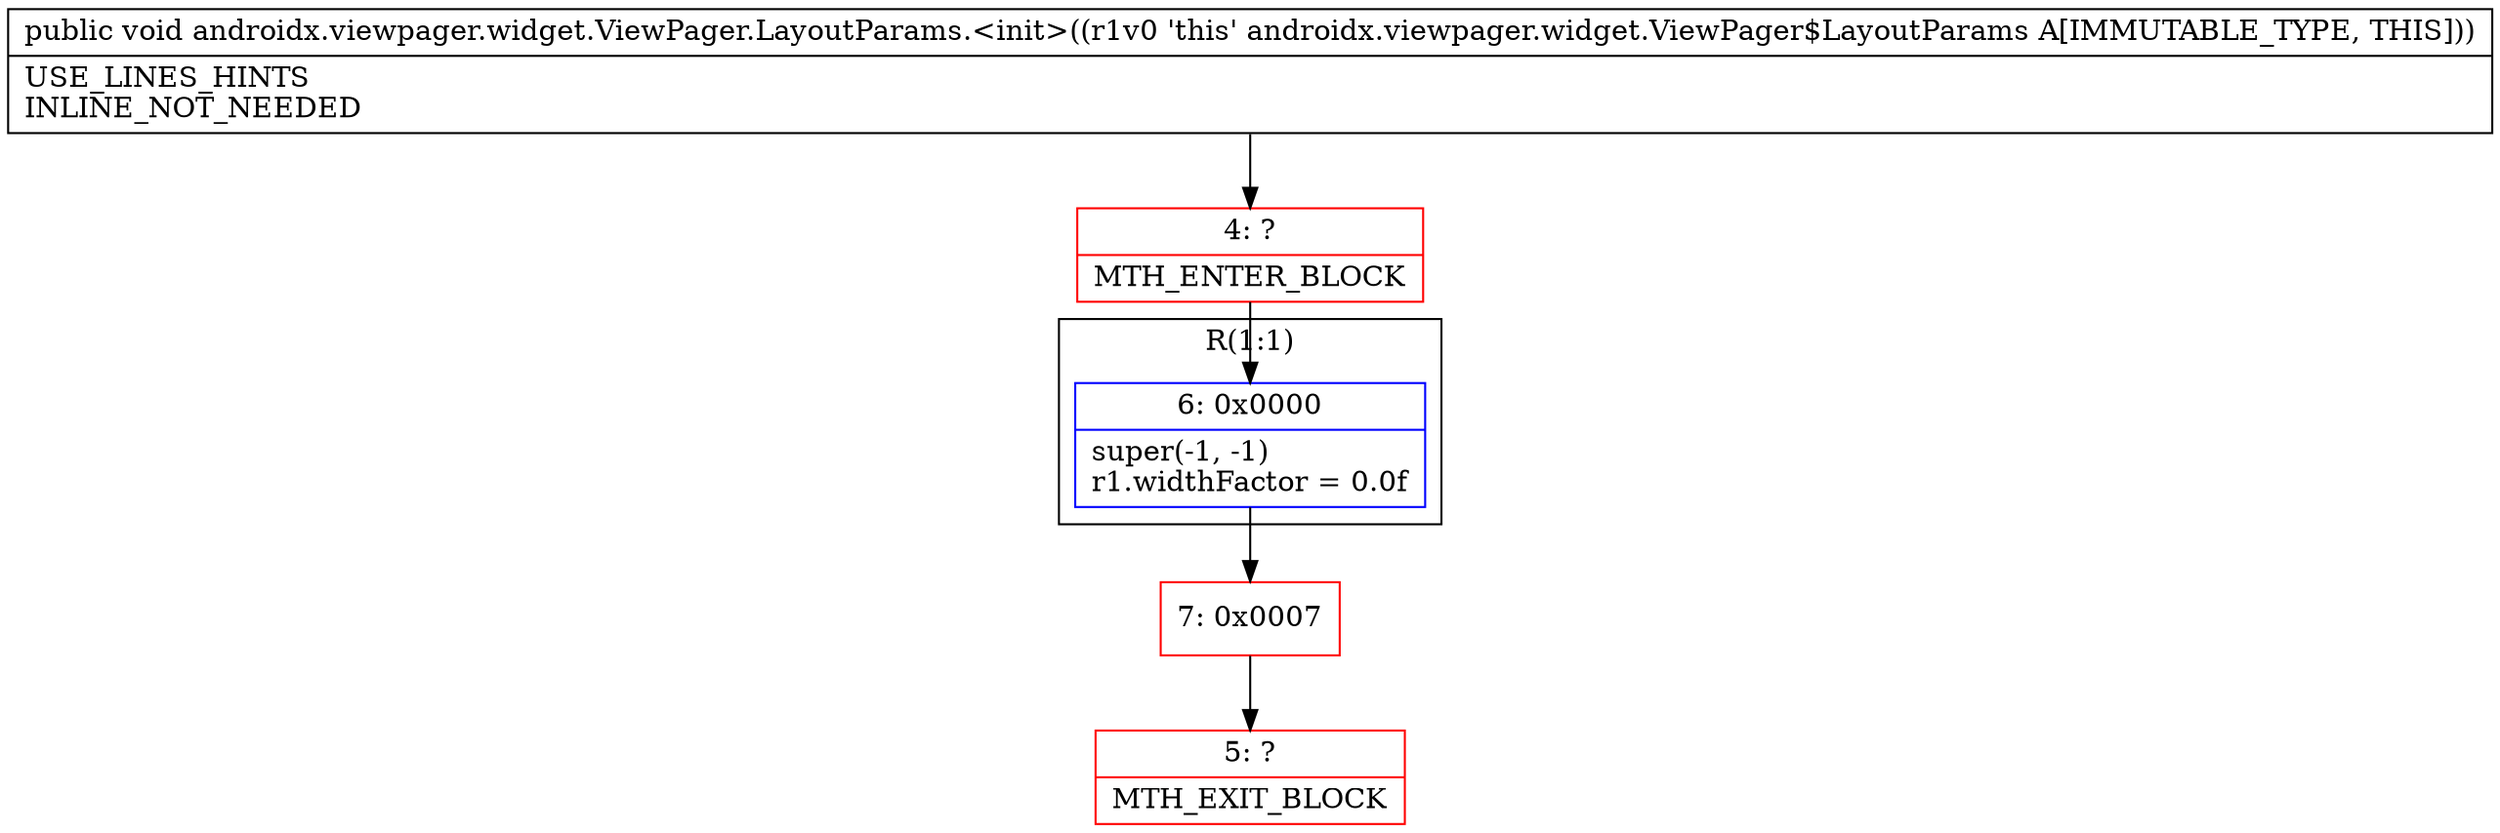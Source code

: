 digraph "CFG forandroidx.viewpager.widget.ViewPager.LayoutParams.\<init\>()V" {
subgraph cluster_Region_2016864849 {
label = "R(1:1)";
node [shape=record,color=blue];
Node_6 [shape=record,label="{6\:\ 0x0000|super(\-1, \-1)\lr1.widthFactor = 0.0f\l}"];
}
Node_4 [shape=record,color=red,label="{4\:\ ?|MTH_ENTER_BLOCK\l}"];
Node_7 [shape=record,color=red,label="{7\:\ 0x0007}"];
Node_5 [shape=record,color=red,label="{5\:\ ?|MTH_EXIT_BLOCK\l}"];
MethodNode[shape=record,label="{public void androidx.viewpager.widget.ViewPager.LayoutParams.\<init\>((r1v0 'this' androidx.viewpager.widget.ViewPager$LayoutParams A[IMMUTABLE_TYPE, THIS]))  | USE_LINES_HINTS\lINLINE_NOT_NEEDED\l}"];
MethodNode -> Node_4;Node_6 -> Node_7;
Node_4 -> Node_6;
Node_7 -> Node_5;
}


